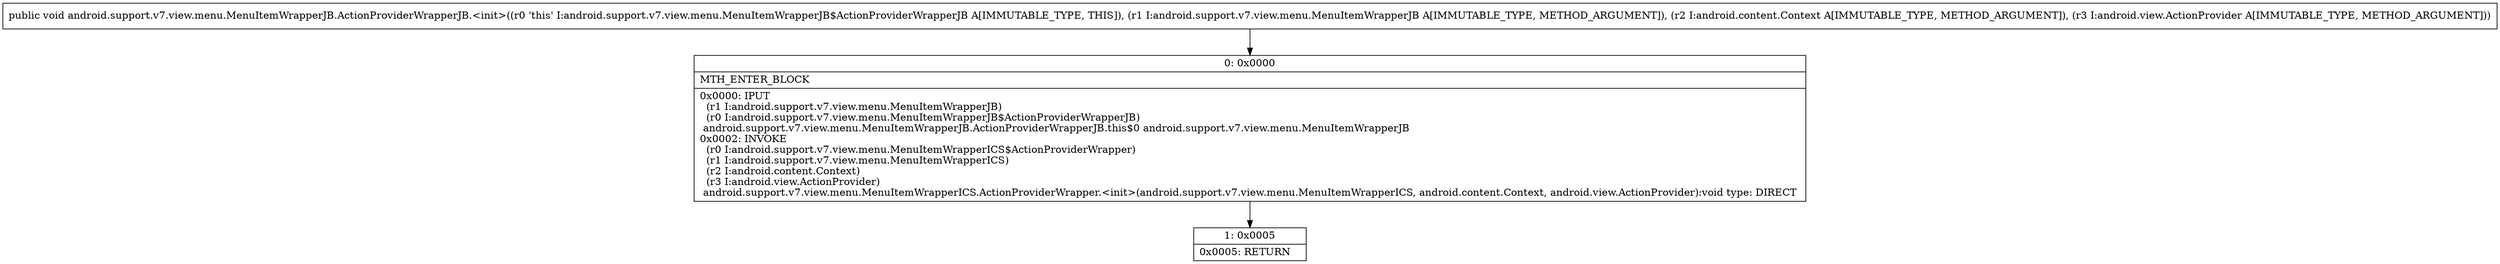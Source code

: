 digraph "CFG forandroid.support.v7.view.menu.MenuItemWrapperJB.ActionProviderWrapperJB.\<init\>(Landroid\/support\/v7\/view\/menu\/MenuItemWrapperJB;Landroid\/content\/Context;Landroid\/view\/ActionProvider;)V" {
Node_0 [shape=record,label="{0\:\ 0x0000|MTH_ENTER_BLOCK\l|0x0000: IPUT  \l  (r1 I:android.support.v7.view.menu.MenuItemWrapperJB)\l  (r0 I:android.support.v7.view.menu.MenuItemWrapperJB$ActionProviderWrapperJB)\l android.support.v7.view.menu.MenuItemWrapperJB.ActionProviderWrapperJB.this$0 android.support.v7.view.menu.MenuItemWrapperJB \l0x0002: INVOKE  \l  (r0 I:android.support.v7.view.menu.MenuItemWrapperICS$ActionProviderWrapper)\l  (r1 I:android.support.v7.view.menu.MenuItemWrapperICS)\l  (r2 I:android.content.Context)\l  (r3 I:android.view.ActionProvider)\l android.support.v7.view.menu.MenuItemWrapperICS.ActionProviderWrapper.\<init\>(android.support.v7.view.menu.MenuItemWrapperICS, android.content.Context, android.view.ActionProvider):void type: DIRECT \l}"];
Node_1 [shape=record,label="{1\:\ 0x0005|0x0005: RETURN   \l}"];
MethodNode[shape=record,label="{public void android.support.v7.view.menu.MenuItemWrapperJB.ActionProviderWrapperJB.\<init\>((r0 'this' I:android.support.v7.view.menu.MenuItemWrapperJB$ActionProviderWrapperJB A[IMMUTABLE_TYPE, THIS]), (r1 I:android.support.v7.view.menu.MenuItemWrapperJB A[IMMUTABLE_TYPE, METHOD_ARGUMENT]), (r2 I:android.content.Context A[IMMUTABLE_TYPE, METHOD_ARGUMENT]), (r3 I:android.view.ActionProvider A[IMMUTABLE_TYPE, METHOD_ARGUMENT])) }"];
MethodNode -> Node_0;
Node_0 -> Node_1;
}

